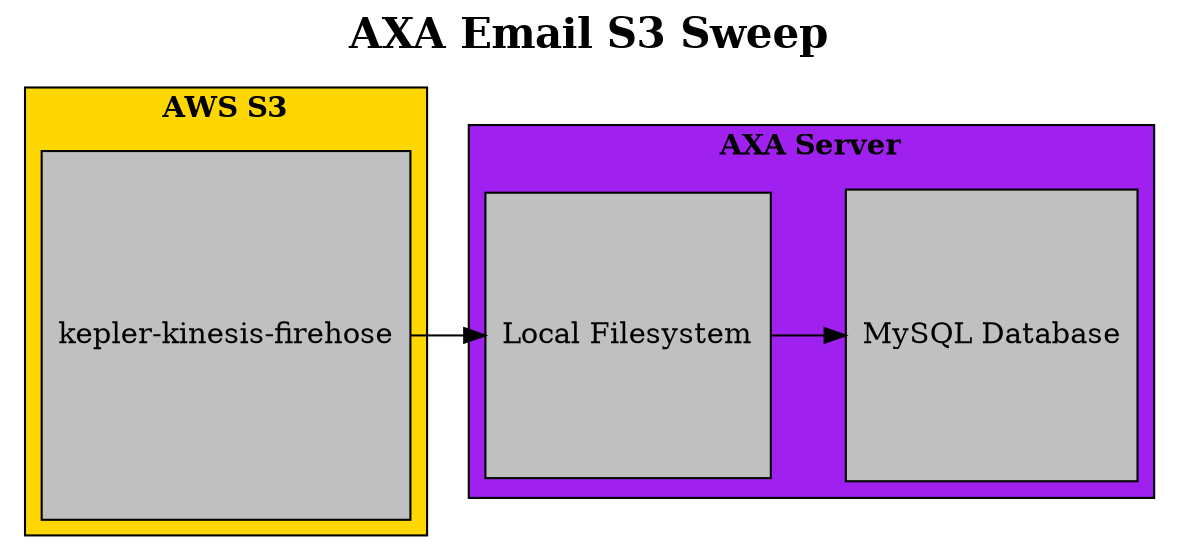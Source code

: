 digraph EmailTransfer {
	/**************************************************************************
	  * Node and cluster attributes
	  ************************************************************************/
	rankdir=LR labelloc=t;
	node [style=filled fillcolor=Grey color=black shape=square];

	subgraph cluster_aws {
		//Styles
		label=<<B>AWS S3</B>>;
		style=filled fillcolor=gold color=black;

		//Nodes
		S3_BUCKET [label="kepler-kinesis-firehose"];
	}

	subgraph cluster_axa {
		//Styles
		label=<<B>AXA Server</B>>;
		style=filled fillcolor=purple color=black;

		//Nodes
		Local [label="Local Filesystem"];
		MySQL [label="MySQL Database"];
	}

	/**************************************************************************
	  * Node Relationships
	  ************************************************************************/
	S3_BUCKET -> Local;
	Local -> MySQL;

	/**************************************************************************
	  * Chart Title
	  ************************************************************************/
	fontname="Times-Bold" fontsize=20.0;
	label=<<B>AXA Email S3 Sweep</B>>;
}
